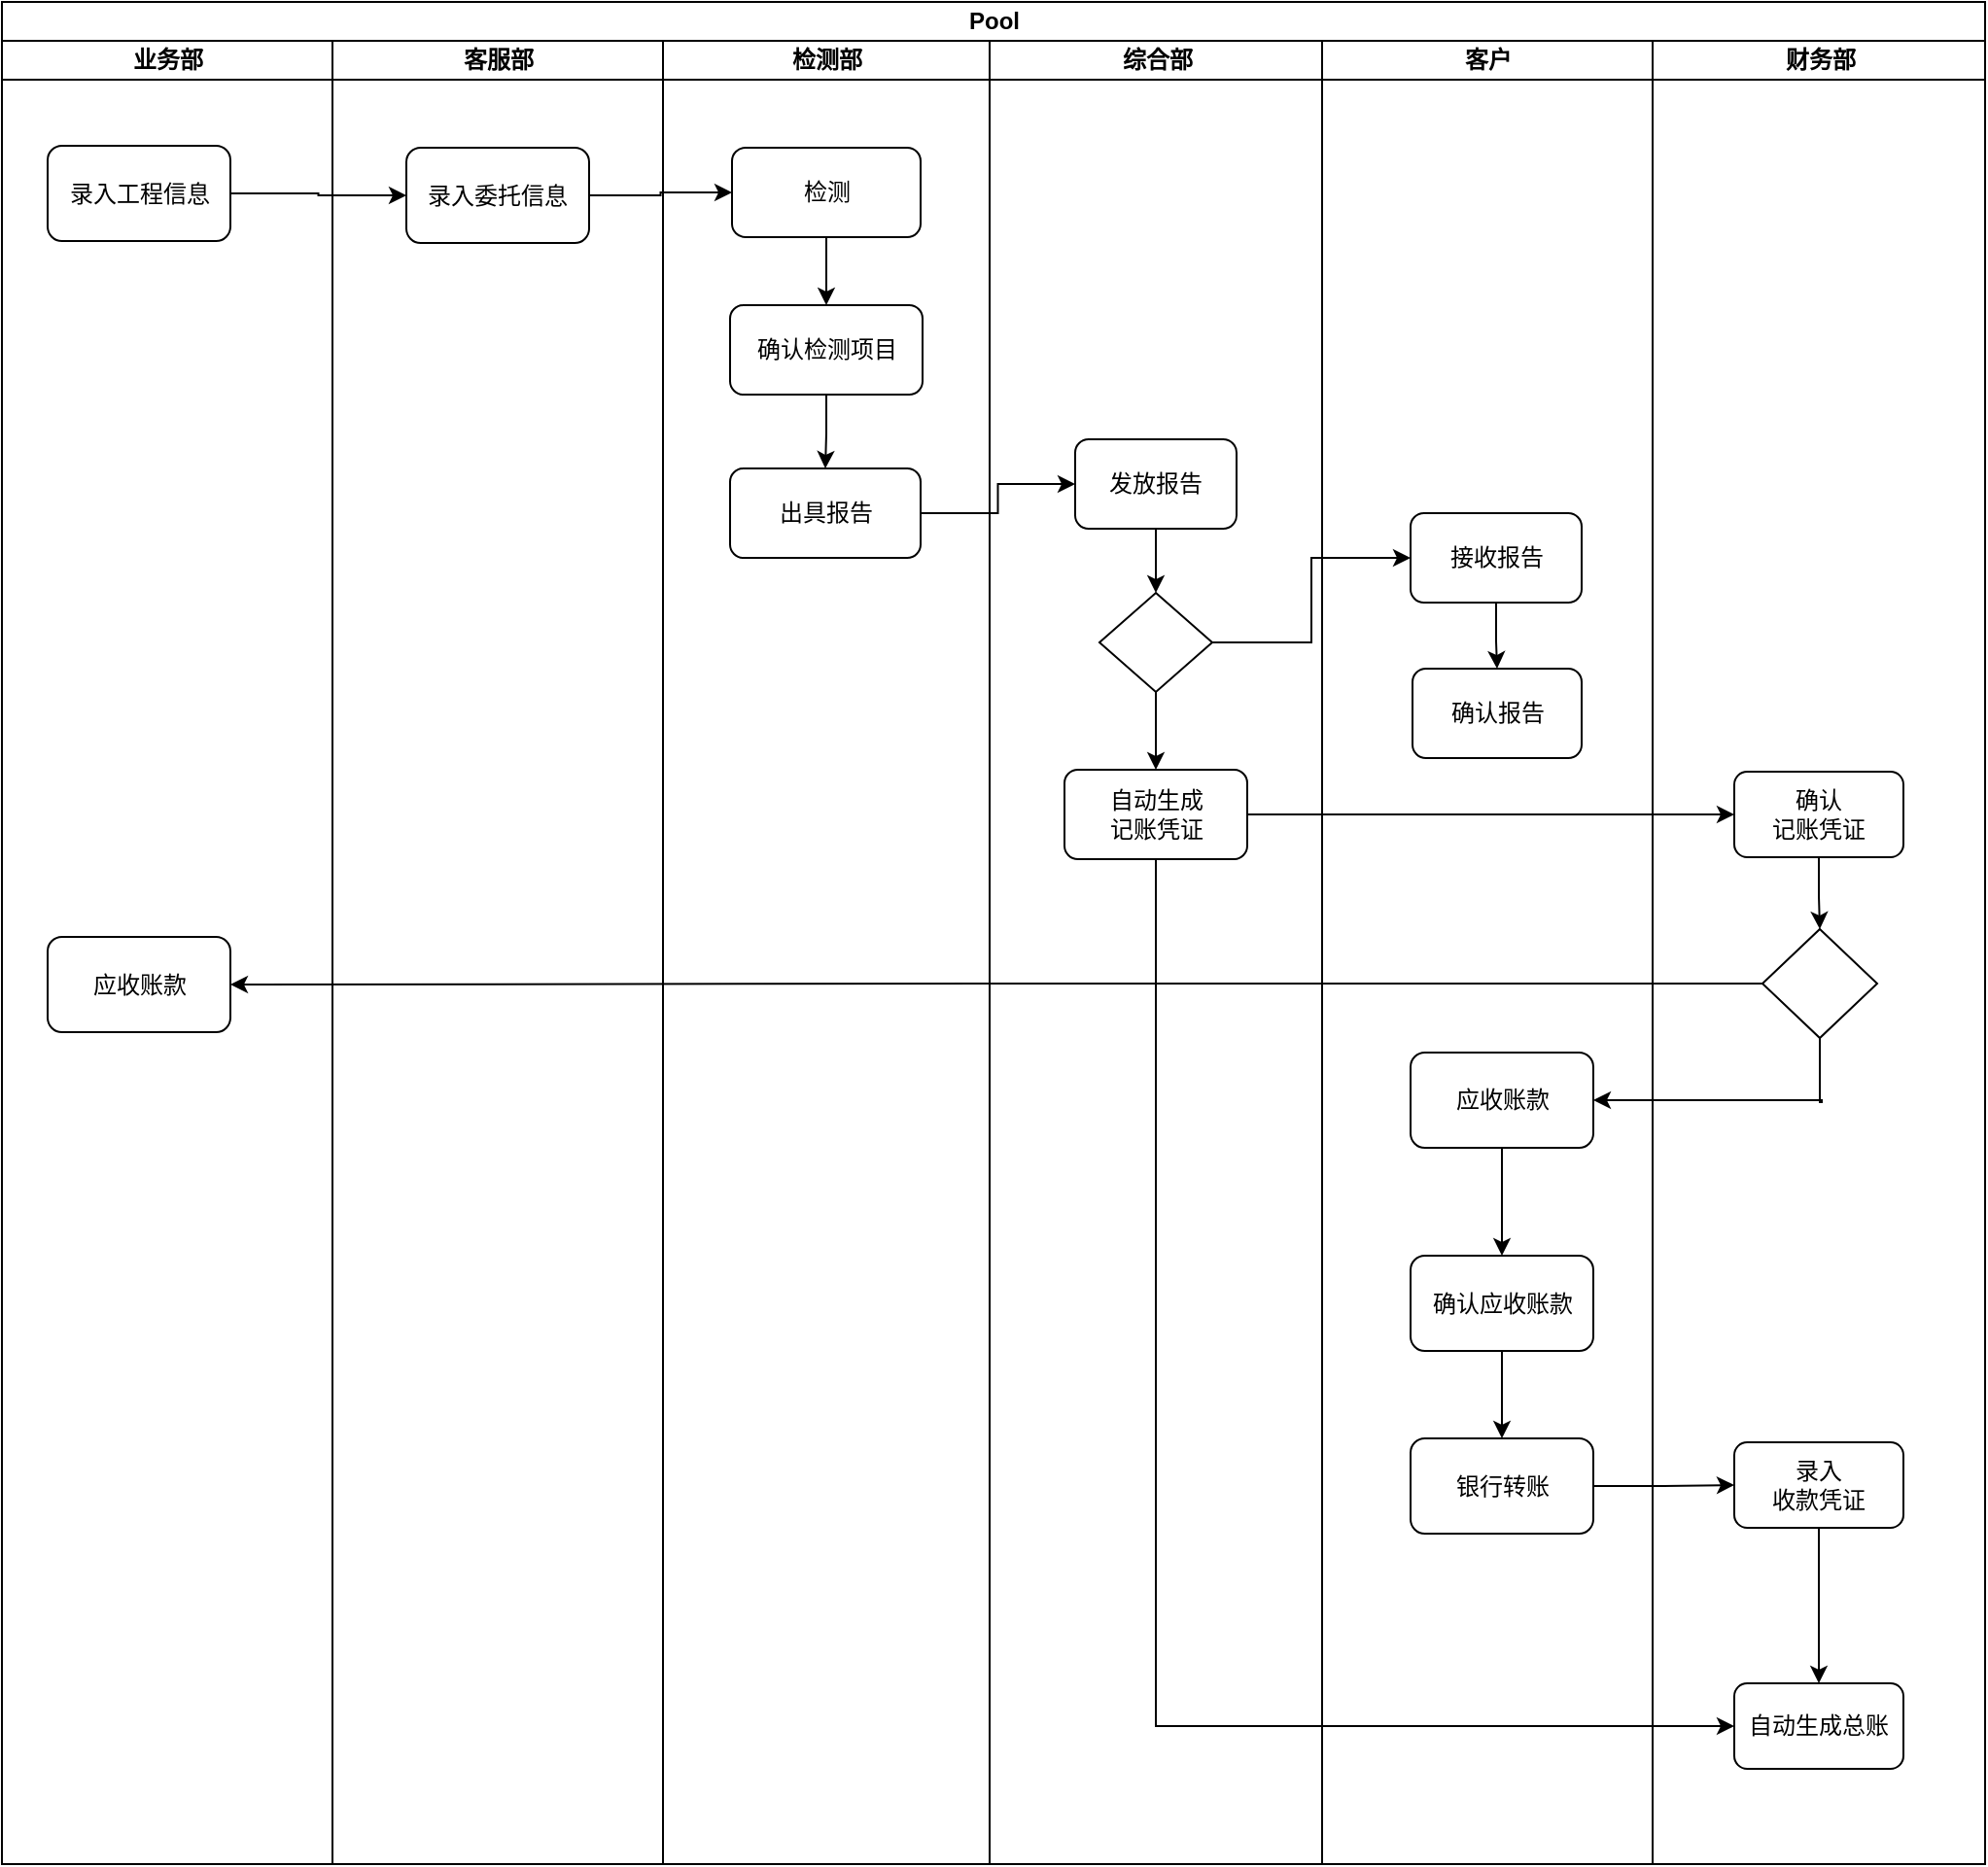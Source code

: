 <mxfile pages="1" version="11.2.2" type="github"><diagram name="Page-1" id="2a216829-ef6e-dabb-86c1-c78162f3ba2b"><mxGraphModel dx="1981" dy="1333" grid="0" gridSize="10" guides="1" tooltips="1" connect="1" arrows="1" fold="1" page="0" pageScale="1" pageWidth="850" pageHeight="1100" background="#ffffff" math="0" shadow="0"><root><mxCell id="0"/><mxCell id="1" parent="0"/><mxCell id="0m-vuH-400XosTfU8WUe-16" value="Pool" style="swimlane;html=1;childLayout=stackLayout;resizeParent=1;resizeParentMax=0;startSize=20;" parent="1" vertex="1"><mxGeometry x="-30" y="-392" width="1020" height="958" as="geometry"/></mxCell><mxCell id="0m-vuH-400XosTfU8WUe-36" value="业务部" style="swimlane;html=1;startSize=20;" parent="0m-vuH-400XosTfU8WUe-16" vertex="1"><mxGeometry y="20" width="170" height="938" as="geometry"/></mxCell><mxCell id="0m-vuH-400XosTfU8WUe-37" value="录入工程信息" style="shape=ext;rounded=1;html=1;whiteSpace=wrap;" parent="0m-vuH-400XosTfU8WUe-36" vertex="1"><mxGeometry x="23.5" y="54" width="94" height="49" as="geometry"/></mxCell><mxCell id="wuPFd7RdkHUaeLVgAofr-5" value="应收账款" style="shape=ext;rounded=1;html=1;whiteSpace=wrap;" vertex="1" parent="0m-vuH-400XosTfU8WUe-36"><mxGeometry x="23.5" y="461" width="94" height="49" as="geometry"/></mxCell><mxCell id="0m-vuH-400XosTfU8WUe-17" value="客服部" style="swimlane;html=1;startSize=20;" parent="0m-vuH-400XosTfU8WUe-16" vertex="1"><mxGeometry x="170" y="20" width="170" height="938" as="geometry"/></mxCell><mxCell id="0m-vuH-400XosTfU8WUe-29" value="录入委托信息" style="shape=ext;rounded=1;html=1;whiteSpace=wrap;" parent="0m-vuH-400XosTfU8WUe-17" vertex="1"><mxGeometry x="38" y="55" width="94" height="49" as="geometry"/></mxCell><mxCell id="0m-vuH-400XosTfU8WUe-19" value="检测部" style="swimlane;html=1;startSize=20;" parent="0m-vuH-400XosTfU8WUe-16" vertex="1"><mxGeometry x="340" y="20" width="168" height="938" as="geometry"/></mxCell><mxCell id="0m-vuH-400XosTfU8WUe-35" value="" style="edgeStyle=orthogonalEdgeStyle;rounded=0;orthogonalLoop=1;jettySize=auto;html=1;" parent="0m-vuH-400XosTfU8WUe-19" source="0m-vuH-400XosTfU8WUe-32" target="0m-vuH-400XosTfU8WUe-34" edge="1"><mxGeometry relative="1" as="geometry"/></mxCell><mxCell id="0m-vuH-400XosTfU8WUe-32" value="检测" style="shape=ext;rounded=1;html=1;whiteSpace=wrap;" parent="0m-vuH-400XosTfU8WUe-19" vertex="1"><mxGeometry x="35.5" y="55" width="97" height="46" as="geometry"/></mxCell><mxCell id="0m-vuH-400XosTfU8WUe-42" value="" style="edgeStyle=orthogonalEdgeStyle;rounded=0;orthogonalLoop=1;jettySize=auto;html=1;" parent="0m-vuH-400XosTfU8WUe-19" source="0m-vuH-400XosTfU8WUe-34" target="0m-vuH-400XosTfU8WUe-41" edge="1"><mxGeometry relative="1" as="geometry"/></mxCell><mxCell id="0m-vuH-400XosTfU8WUe-34" value="确认检测项目" style="shape=ext;rounded=1;html=1;whiteSpace=wrap;" parent="0m-vuH-400XosTfU8WUe-19" vertex="1"><mxGeometry x="34.5" y="136" width="99" height="46" as="geometry"/></mxCell><mxCell id="0m-vuH-400XosTfU8WUe-41" value="出具报告" style="shape=ext;rounded=1;html=1;whiteSpace=wrap;" parent="0m-vuH-400XosTfU8WUe-19" vertex="1"><mxGeometry x="34.5" y="220" width="98" height="46" as="geometry"/></mxCell><mxCell id="0m-vuH-400XosTfU8WUe-20" value="综合部" style="swimlane;html=1;startSize=20;" parent="0m-vuH-400XosTfU8WUe-16" vertex="1"><mxGeometry x="508" y="20" width="171" height="938" as="geometry"/></mxCell><mxCell id="0m-vuH-400XosTfU8WUe-55" style="edgeStyle=orthogonalEdgeStyle;rounded=0;orthogonalLoop=1;jettySize=auto;html=1;entryX=0.5;entryY=0;entryDx=0;entryDy=0;" parent="0m-vuH-400XosTfU8WUe-20" source="0m-vuH-400XosTfU8WUe-45" target="0m-vuH-400XosTfU8WUe-50" edge="1"><mxGeometry relative="1" as="geometry"/></mxCell><mxCell id="0m-vuH-400XosTfU8WUe-45" value="发放报告" style="shape=ext;rounded=1;html=1;whiteSpace=wrap;" parent="0m-vuH-400XosTfU8WUe-20" vertex="1"><mxGeometry x="44" y="205" width="83" height="46" as="geometry"/></mxCell><mxCell id="0m-vuH-400XosTfU8WUe-46" value="自动生成&lt;br&gt;记账凭证" style="shape=ext;rounded=1;html=1;whiteSpace=wrap;" parent="0m-vuH-400XosTfU8WUe-20" vertex="1"><mxGeometry x="38.5" y="375" width="94" height="46" as="geometry"/></mxCell><mxCell id="0m-vuH-400XosTfU8WUe-56" style="edgeStyle=orthogonalEdgeStyle;rounded=0;orthogonalLoop=1;jettySize=auto;html=1;" parent="0m-vuH-400XosTfU8WUe-20" source="0m-vuH-400XosTfU8WUe-50" target="0m-vuH-400XosTfU8WUe-46" edge="1"><mxGeometry relative="1" as="geometry"/></mxCell><mxCell id="0m-vuH-400XosTfU8WUe-50" value="" style="rhombus;whiteSpace=wrap;html=1;" parent="0m-vuH-400XosTfU8WUe-20" vertex="1"><mxGeometry x="56.5" y="284" width="58" height="51" as="geometry"/></mxCell><mxCell id="0m-vuH-400XosTfU8WUe-27" value="客户" style="swimlane;html=1;startSize=20;" parent="0m-vuH-400XosTfU8WUe-16" vertex="1"><mxGeometry x="679" y="20" width="170" height="938" as="geometry"/></mxCell><mxCell id="0m-vuH-400XosTfU8WUe-60" value="" style="edgeStyle=orthogonalEdgeStyle;rounded=0;orthogonalLoop=1;jettySize=auto;html=1;" parent="0m-vuH-400XosTfU8WUe-27" source="0m-vuH-400XosTfU8WUe-53" target="0m-vuH-400XosTfU8WUe-59" edge="1"><mxGeometry relative="1" as="geometry"/></mxCell><mxCell id="0m-vuH-400XosTfU8WUe-53" value="接收报告" style="shape=ext;rounded=1;html=1;whiteSpace=wrap;" parent="0m-vuH-400XosTfU8WUe-27" vertex="1"><mxGeometry x="45.5" y="243" width="88" height="46" as="geometry"/></mxCell><mxCell id="0m-vuH-400XosTfU8WUe-59" value="确认报告" style="shape=ext;rounded=1;html=1;whiteSpace=wrap;" parent="0m-vuH-400XosTfU8WUe-27" vertex="1"><mxGeometry x="46.5" y="323" width="87" height="46" as="geometry"/></mxCell><mxCell id="wuPFd7RdkHUaeLVgAofr-9" value="" style="edgeStyle=orthogonalEdgeStyle;rounded=0;orthogonalLoop=1;jettySize=auto;html=1;" edge="1" parent="0m-vuH-400XosTfU8WUe-27" source="wuPFd7RdkHUaeLVgAofr-6" target="wuPFd7RdkHUaeLVgAofr-8"><mxGeometry relative="1" as="geometry"/></mxCell><mxCell id="wuPFd7RdkHUaeLVgAofr-6" value="应收账款" style="shape=ext;rounded=1;html=1;whiteSpace=wrap;" vertex="1" parent="0m-vuH-400XosTfU8WUe-27"><mxGeometry x="45.5" y="520.5" width="94" height="49" as="geometry"/></mxCell><mxCell id="wuPFd7RdkHUaeLVgAofr-11" value="" style="edgeStyle=orthogonalEdgeStyle;rounded=0;orthogonalLoop=1;jettySize=auto;html=1;" edge="1" parent="0m-vuH-400XosTfU8WUe-27" source="wuPFd7RdkHUaeLVgAofr-8" target="wuPFd7RdkHUaeLVgAofr-10"><mxGeometry relative="1" as="geometry"/></mxCell><mxCell id="wuPFd7RdkHUaeLVgAofr-8" value="确认应收账款" style="shape=ext;rounded=1;html=1;whiteSpace=wrap;" vertex="1" parent="0m-vuH-400XosTfU8WUe-27"><mxGeometry x="45.5" y="625" width="94" height="49" as="geometry"/></mxCell><mxCell id="wuPFd7RdkHUaeLVgAofr-10" value="银行转账" style="shape=ext;rounded=1;html=1;whiteSpace=wrap;" vertex="1" parent="0m-vuH-400XosTfU8WUe-27"><mxGeometry x="45.5" y="719" width="94" height="49" as="geometry"/></mxCell><mxCell id="0m-vuH-400XosTfU8WUe-48" value="财务部" style="swimlane;html=1;startSize=20;" parent="0m-vuH-400XosTfU8WUe-16" vertex="1"><mxGeometry x="849" y="20" width="171" height="938" as="geometry"/></mxCell><mxCell id="wuPFd7RdkHUaeLVgAofr-3" value="" style="edgeStyle=orthogonalEdgeStyle;rounded=0;orthogonalLoop=1;jettySize=auto;html=1;" edge="1" parent="0m-vuH-400XosTfU8WUe-48" source="0m-vuH-400XosTfU8WUe-49" target="wuPFd7RdkHUaeLVgAofr-2"><mxGeometry relative="1" as="geometry"/></mxCell><mxCell id="0m-vuH-400XosTfU8WUe-49" value="确认&lt;br&gt;记账凭证" style="shape=ext;rounded=1;html=1;whiteSpace=wrap;" parent="0m-vuH-400XosTfU8WUe-48" vertex="1"><mxGeometry x="42" y="376" width="87" height="44" as="geometry"/></mxCell><mxCell id="wuPFd7RdkHUaeLVgAofr-2" value="" style="rhombus;whiteSpace=wrap;html=1;" vertex="1" parent="0m-vuH-400XosTfU8WUe-48"><mxGeometry x="56.5" y="457" width="59" height="56" as="geometry"/></mxCell><mxCell id="wuPFd7RdkHUaeLVgAofr-18" value="" style="edgeStyle=orthogonalEdgeStyle;rounded=0;orthogonalLoop=1;jettySize=auto;html=1;" edge="1" parent="0m-vuH-400XosTfU8WUe-48" source="wuPFd7RdkHUaeLVgAofr-13" target="wuPFd7RdkHUaeLVgAofr-17"><mxGeometry relative="1" as="geometry"/></mxCell><mxCell id="wuPFd7RdkHUaeLVgAofr-13" value="录入&lt;br&gt;收款凭证" style="shape=ext;rounded=1;html=1;whiteSpace=wrap;" vertex="1" parent="0m-vuH-400XosTfU8WUe-48"><mxGeometry x="42" y="721" width="87" height="44" as="geometry"/></mxCell><mxCell id="wuPFd7RdkHUaeLVgAofr-17" value="自动生成总账" style="shape=ext;rounded=1;html=1;whiteSpace=wrap;" vertex="1" parent="0m-vuH-400XosTfU8WUe-48"><mxGeometry x="42" y="845" width="87" height="44" as="geometry"/></mxCell><mxCell id="0m-vuH-400XosTfU8WUe-33" style="edgeStyle=orthogonalEdgeStyle;rounded=0;orthogonalLoop=1;jettySize=auto;html=1;" parent="0m-vuH-400XosTfU8WUe-16" source="0m-vuH-400XosTfU8WUe-29" target="0m-vuH-400XosTfU8WUe-32" edge="1"><mxGeometry relative="1" as="geometry"/></mxCell><mxCell id="0m-vuH-400XosTfU8WUe-40" style="edgeStyle=orthogonalEdgeStyle;rounded=0;orthogonalLoop=1;jettySize=auto;html=1;" parent="0m-vuH-400XosTfU8WUe-16" source="0m-vuH-400XosTfU8WUe-37" target="0m-vuH-400XosTfU8WUe-29" edge="1"><mxGeometry relative="1" as="geometry"/></mxCell><mxCell id="0m-vuH-400XosTfU8WUe-52" style="edgeStyle=orthogonalEdgeStyle;rounded=0;orthogonalLoop=1;jettySize=auto;html=1;entryX=0;entryY=0.5;entryDx=0;entryDy=0;" parent="0m-vuH-400XosTfU8WUe-16" source="0m-vuH-400XosTfU8WUe-50" target="0m-vuH-400XosTfU8WUe-53" edge="1"><mxGeometry relative="1" as="geometry"/></mxCell><mxCell id="0m-vuH-400XosTfU8WUe-57" style="edgeStyle=orthogonalEdgeStyle;rounded=0;orthogonalLoop=1;jettySize=auto;html=1;entryX=0;entryY=0.5;entryDx=0;entryDy=0;" parent="0m-vuH-400XosTfU8WUe-16" source="0m-vuH-400XosTfU8WUe-46" target="0m-vuH-400XosTfU8WUe-49" edge="1"><mxGeometry relative="1" as="geometry"/></mxCell><mxCell id="0m-vuH-400XosTfU8WUe-58" style="edgeStyle=orthogonalEdgeStyle;rounded=0;orthogonalLoop=1;jettySize=auto;html=1;entryX=0;entryY=0.5;entryDx=0;entryDy=0;" parent="0m-vuH-400XosTfU8WUe-16" source="0m-vuH-400XosTfU8WUe-41" target="0m-vuH-400XosTfU8WUe-45" edge="1"><mxGeometry relative="1" as="geometry"/></mxCell><mxCell id="wuPFd7RdkHUaeLVgAofr-4" style="edgeStyle=orthogonalEdgeStyle;rounded=0;orthogonalLoop=1;jettySize=auto;html=1;entryX=1;entryY=0.5;entryDx=0;entryDy=0;" edge="1" parent="0m-vuH-400XosTfU8WUe-16" source="wuPFd7RdkHUaeLVgAofr-2" target="wuPFd7RdkHUaeLVgAofr-5"><mxGeometry relative="1" as="geometry"><mxPoint x="195" y="502" as="targetPoint"/></mxGeometry></mxCell><mxCell id="wuPFd7RdkHUaeLVgAofr-7" style="edgeStyle=orthogonalEdgeStyle;rounded=0;orthogonalLoop=1;jettySize=auto;html=1;entryX=1;entryY=0.5;entryDx=0;entryDy=0;exitX=0.5;exitY=1;exitDx=0;exitDy=0;" edge="1" parent="0m-vuH-400XosTfU8WUe-16" source="wuPFd7RdkHUaeLVgAofr-2" target="wuPFd7RdkHUaeLVgAofr-6"><mxGeometry relative="1" as="geometry"><Array as="points"><mxPoint x="936" y="566"/></Array></mxGeometry></mxCell><mxCell id="wuPFd7RdkHUaeLVgAofr-14" style="edgeStyle=orthogonalEdgeStyle;rounded=0;orthogonalLoop=1;jettySize=auto;html=1;" edge="1" parent="0m-vuH-400XosTfU8WUe-16" source="wuPFd7RdkHUaeLVgAofr-10" target="wuPFd7RdkHUaeLVgAofr-13"><mxGeometry relative="1" as="geometry"/></mxCell><mxCell id="wuPFd7RdkHUaeLVgAofr-19" style="edgeStyle=orthogonalEdgeStyle;rounded=0;orthogonalLoop=1;jettySize=auto;html=1;entryX=0;entryY=0.5;entryDx=0;entryDy=0;" edge="1" parent="0m-vuH-400XosTfU8WUe-16" source="0m-vuH-400XosTfU8WUe-46" target="wuPFd7RdkHUaeLVgAofr-17"><mxGeometry relative="1" as="geometry"><Array as="points"><mxPoint x="594" y="887"/></Array></mxGeometry></mxCell></root></mxGraphModel></diagram></mxfile>